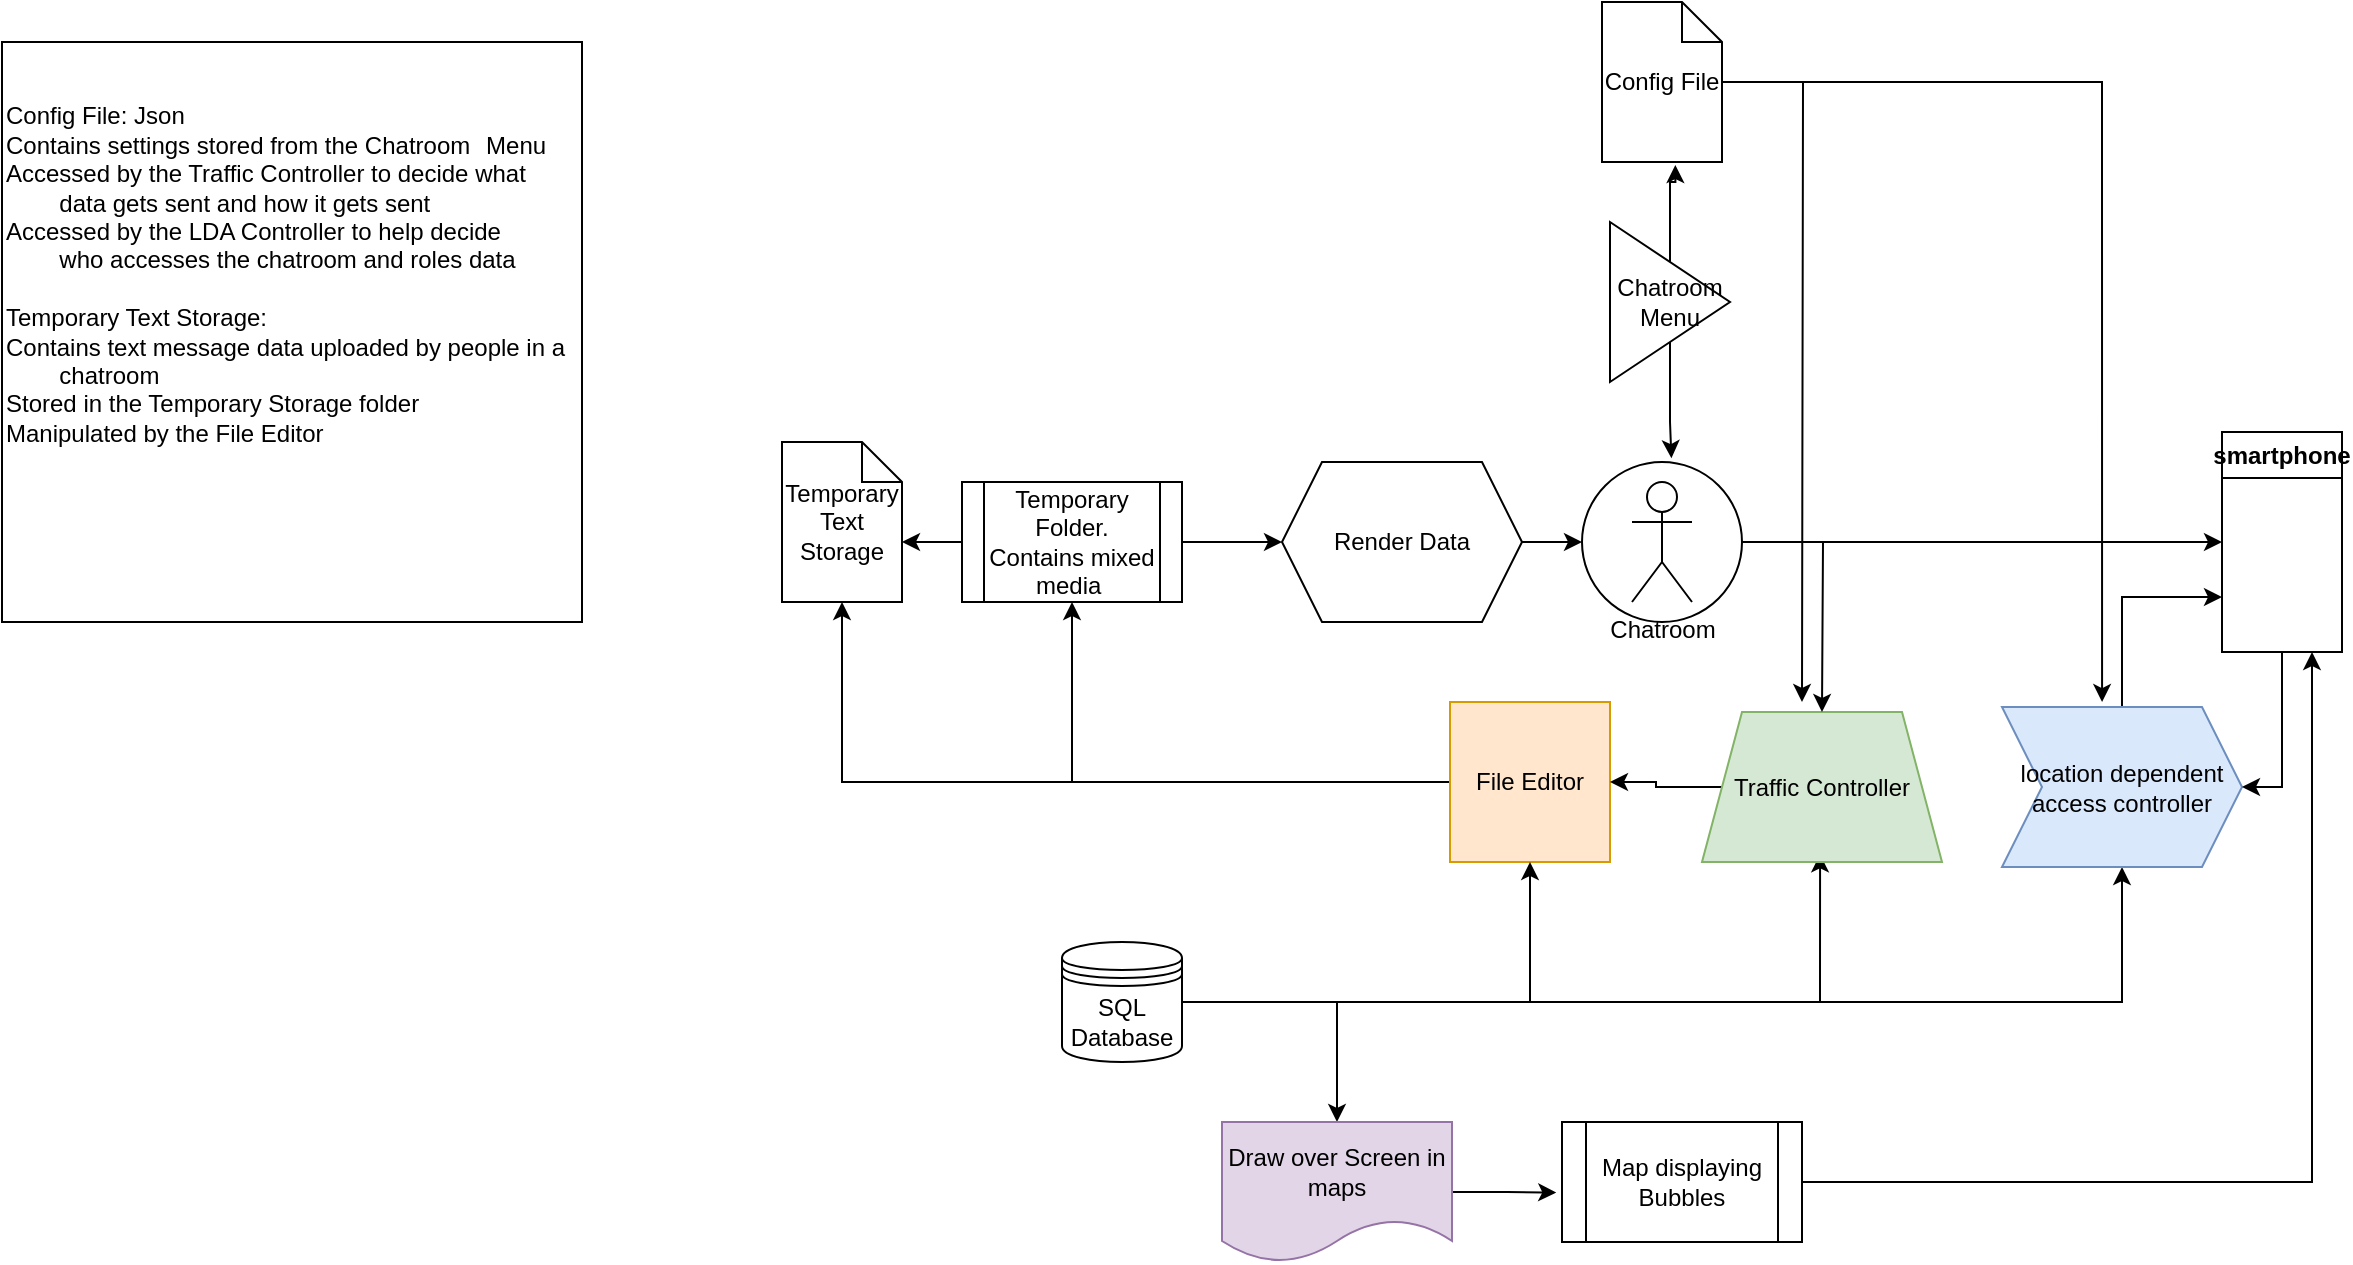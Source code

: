 <mxfile version="21.7.5" type="device">
  <diagram id="prtHgNgQTEPvFCAcTncT" name="Page-1">
    <mxGraphModel dx="2048" dy="1817" grid="1" gridSize="10" guides="1" tooltips="1" connect="1" arrows="1" fold="1" page="1" pageScale="1" pageWidth="827" pageHeight="1169" math="0" shadow="0">
      <root>
        <mxCell id="0" />
        <mxCell id="1" parent="0" />
        <mxCell id="sSfxrvbKdIrwpi_hbss7-17" style="edgeStyle=orthogonalEdgeStyle;rounded=0;orthogonalLoop=1;jettySize=auto;html=1;entryX=0.5;entryY=1;entryDx=0;entryDy=0;" edge="1" parent="1" source="bTS1Ud9hnznOnYQQqxv3-1" target="bTS1Ud9hnznOnYQQqxv3-4">
          <mxGeometry relative="1" as="geometry" />
        </mxCell>
        <mxCell id="sSfxrvbKdIrwpi_hbss7-18" style="edgeStyle=orthogonalEdgeStyle;rounded=0;orthogonalLoop=1;jettySize=auto;html=1;entryX=0.5;entryY=1;entryDx=0;entryDy=0;entryPerimeter=0;" edge="1" parent="1" source="bTS1Ud9hnznOnYQQqxv3-1" target="bTS1Ud9hnznOnYQQqxv3-3">
          <mxGeometry relative="1" as="geometry" />
        </mxCell>
        <mxCell id="bTS1Ud9hnznOnYQQqxv3-1" value="File Editor" style="whiteSpace=wrap;html=1;aspect=fixed;fillColor=#ffe6cc;strokeColor=#d79b00;" parent="1" vertex="1">
          <mxGeometry x="224" y="310" width="80" height="80" as="geometry" />
        </mxCell>
        <mxCell id="bTS1Ud9hnznOnYQQqxv3-8" style="edgeStyle=orthogonalEdgeStyle;rounded=0;orthogonalLoop=1;jettySize=auto;html=1;entryX=0.5;entryY=1;entryDx=0;entryDy=0;" parent="1" source="bTS1Ud9hnznOnYQQqxv3-2" target="bTS1Ud9hnznOnYQQqxv3-1" edge="1">
          <mxGeometry relative="1" as="geometry" />
        </mxCell>
        <mxCell id="bTS1Ud9hnznOnYQQqxv3-19" style="edgeStyle=orthogonalEdgeStyle;rounded=0;orthogonalLoop=1;jettySize=auto;html=1;entryX=0.492;entryY=0.949;entryDx=0;entryDy=0;entryPerimeter=0;" parent="1" source="bTS1Ud9hnznOnYQQqxv3-2" target="bTS1Ud9hnznOnYQQqxv3-17" edge="1">
          <mxGeometry relative="1" as="geometry" />
        </mxCell>
        <mxCell id="bTS1Ud9hnznOnYQQqxv3-35" style="edgeStyle=orthogonalEdgeStyle;rounded=0;orthogonalLoop=1;jettySize=auto;html=1;entryX=0.5;entryY=1;entryDx=0;entryDy=0;" parent="1" source="bTS1Ud9hnznOnYQQqxv3-2" target="bTS1Ud9hnznOnYQQqxv3-31" edge="1">
          <mxGeometry relative="1" as="geometry" />
        </mxCell>
        <mxCell id="bTS1Ud9hnznOnYQQqxv3-46" style="edgeStyle=orthogonalEdgeStyle;rounded=0;orthogonalLoop=1;jettySize=auto;html=1;entryX=0.5;entryY=0;entryDx=0;entryDy=0;" parent="1" source="bTS1Ud9hnznOnYQQqxv3-2" target="bTS1Ud9hnznOnYQQqxv3-45" edge="1">
          <mxGeometry relative="1" as="geometry" />
        </mxCell>
        <mxCell id="bTS1Ud9hnznOnYQQqxv3-2" value="SQL Database" style="shape=datastore;whiteSpace=wrap;html=1;" parent="1" vertex="1">
          <mxGeometry x="30" y="430" width="60" height="60" as="geometry" />
        </mxCell>
        <mxCell id="bTS1Ud9hnznOnYQQqxv3-3" value="Temporary Text Storage" style="shape=note;size=20;whiteSpace=wrap;html=1;" parent="1" vertex="1">
          <mxGeometry x="-110" y="180" width="60" height="80" as="geometry" />
        </mxCell>
        <mxCell id="bTS1Ud9hnznOnYQQqxv3-27" style="edgeStyle=orthogonalEdgeStyle;rounded=0;orthogonalLoop=1;jettySize=auto;html=1;entryX=0;entryY=0;entryDx=60;entryDy=50;entryPerimeter=0;" parent="1" source="bTS1Ud9hnznOnYQQqxv3-4" target="bTS1Ud9hnznOnYQQqxv3-3" edge="1">
          <mxGeometry relative="1" as="geometry" />
        </mxCell>
        <mxCell id="sSfxrvbKdIrwpi_hbss7-3" style="edgeStyle=orthogonalEdgeStyle;rounded=0;orthogonalLoop=1;jettySize=auto;html=1;" edge="1" parent="1" source="bTS1Ud9hnznOnYQQqxv3-4" target="sSfxrvbKdIrwpi_hbss7-1">
          <mxGeometry relative="1" as="geometry" />
        </mxCell>
        <mxCell id="bTS1Ud9hnznOnYQQqxv3-4" value="Temporary&lt;br&gt;Folder. Contains mixed&lt;br&gt;media&amp;nbsp;" style="shape=process;whiteSpace=wrap;html=1;backgroundOutline=1;" parent="1" vertex="1">
          <mxGeometry x="-20" y="200" width="110" height="60" as="geometry" />
        </mxCell>
        <mxCell id="bTS1Ud9hnznOnYQQqxv3-18" style="edgeStyle=orthogonalEdgeStyle;rounded=0;orthogonalLoop=1;jettySize=auto;html=1;" parent="1" source="bTS1Ud9hnznOnYQQqxv3-17" target="bTS1Ud9hnznOnYQQqxv3-1" edge="1">
          <mxGeometry relative="1" as="geometry" />
        </mxCell>
        <mxCell id="bTS1Ud9hnznOnYQQqxv3-17" value="Traffic Controller" style="shape=trapezoid;perimeter=trapezoidPerimeter;whiteSpace=wrap;html=1;fixedSize=1;fillColor=#d5e8d4;strokeColor=#82b366;" parent="1" vertex="1">
          <mxGeometry x="350" y="315" width="120" height="75" as="geometry" />
        </mxCell>
        <mxCell id="bTS1Ud9hnznOnYQQqxv3-30" style="edgeStyle=orthogonalEdgeStyle;rounded=0;orthogonalLoop=1;jettySize=auto;html=1;" parent="1" source="bTS1Ud9hnznOnYQQqxv3-20" edge="1">
          <mxGeometry relative="1" as="geometry">
            <mxPoint x="410" y="315.0" as="targetPoint" />
          </mxGeometry>
        </mxCell>
        <mxCell id="bTS1Ud9hnznOnYQQqxv3-38" style="edgeStyle=orthogonalEdgeStyle;rounded=0;orthogonalLoop=1;jettySize=auto;html=1;entryX=0;entryY=0.5;entryDx=0;entryDy=0;" parent="1" source="bTS1Ud9hnznOnYQQqxv3-20" target="bTS1Ud9hnznOnYQQqxv3-37" edge="1">
          <mxGeometry relative="1" as="geometry" />
        </mxCell>
        <mxCell id="bTS1Ud9hnznOnYQQqxv3-20" value="" style="ellipse;whiteSpace=wrap;html=1;aspect=fixed;" parent="1" vertex="1">
          <mxGeometry x="290" y="190" width="80" height="80" as="geometry" />
        </mxCell>
        <mxCell id="bTS1Ud9hnznOnYQQqxv3-21" value="Chatroom" style="shape=umlActor;verticalLabelPosition=bottom;verticalAlign=top;html=1;outlineConnect=0;" parent="1" vertex="1">
          <mxGeometry x="315" y="200" width="30" height="60" as="geometry" />
        </mxCell>
        <mxCell id="sSfxrvbKdIrwpi_hbss7-7" style="edgeStyle=orthogonalEdgeStyle;rounded=0;orthogonalLoop=1;jettySize=auto;html=1;entryX=0;entryY=0.75;entryDx=0;entryDy=0;" edge="1" parent="1" source="bTS1Ud9hnznOnYQQqxv3-31" target="bTS1Ud9hnznOnYQQqxv3-37">
          <mxGeometry relative="1" as="geometry">
            <mxPoint x="560" y="260" as="targetPoint" />
          </mxGeometry>
        </mxCell>
        <mxCell id="bTS1Ud9hnznOnYQQqxv3-31" value="location dependent access controller" style="shape=step;perimeter=stepPerimeter;whiteSpace=wrap;html=1;fixedSize=1;fillColor=#dae8fc;strokeColor=#6c8ebf;" parent="1" vertex="1">
          <mxGeometry x="500" y="312.5" width="120" height="80" as="geometry" />
        </mxCell>
        <mxCell id="bTS1Ud9hnznOnYQQqxv3-39" style="edgeStyle=orthogonalEdgeStyle;rounded=0;orthogonalLoop=1;jettySize=auto;html=1;entryX=1;entryY=0.5;entryDx=0;entryDy=0;" parent="1" source="bTS1Ud9hnznOnYQQqxv3-37" target="bTS1Ud9hnznOnYQQqxv3-31" edge="1">
          <mxGeometry relative="1" as="geometry" />
        </mxCell>
        <mxCell id="bTS1Ud9hnznOnYQQqxv3-37" value="smartphone" style="swimlane;whiteSpace=wrap;html=1;" parent="1" vertex="1">
          <mxGeometry x="610" y="175" width="60" height="110" as="geometry" />
        </mxCell>
        <mxCell id="bTS1Ud9hnznOnYQQqxv3-49" style="edgeStyle=orthogonalEdgeStyle;rounded=0;orthogonalLoop=1;jettySize=auto;html=1;entryX=0.75;entryY=1;entryDx=0;entryDy=0;" parent="1" source="bTS1Ud9hnznOnYQQqxv3-43" target="bTS1Ud9hnznOnYQQqxv3-37" edge="1">
          <mxGeometry relative="1" as="geometry" />
        </mxCell>
        <mxCell id="bTS1Ud9hnznOnYQQqxv3-43" value="Map displaying&lt;br&gt;Bubbles" style="shape=process;whiteSpace=wrap;html=1;backgroundOutline=1;" parent="1" vertex="1">
          <mxGeometry x="280" y="520" width="120" height="60" as="geometry" />
        </mxCell>
        <mxCell id="bTS1Ud9hnznOnYQQqxv3-51" style="edgeStyle=orthogonalEdgeStyle;rounded=0;orthogonalLoop=1;jettySize=auto;html=1;entryX=-0.024;entryY=0.588;entryDx=0;entryDy=0;entryPerimeter=0;" parent="1" source="bTS1Ud9hnznOnYQQqxv3-45" target="bTS1Ud9hnznOnYQQqxv3-43" edge="1">
          <mxGeometry relative="1" as="geometry" />
        </mxCell>
        <mxCell id="bTS1Ud9hnznOnYQQqxv3-45" value="Draw over Screen in maps" style="shape=document;whiteSpace=wrap;html=1;boundedLbl=1;fillColor=#e1d5e7;strokeColor=#9673a6;" parent="1" vertex="1">
          <mxGeometry x="110" y="520" width="115" height="70" as="geometry" />
        </mxCell>
        <mxCell id="sSfxrvbKdIrwpi_hbss7-2" style="edgeStyle=orthogonalEdgeStyle;rounded=0;orthogonalLoop=1;jettySize=auto;html=1;entryX=0;entryY=0.5;entryDx=0;entryDy=0;" edge="1" parent="1" source="sSfxrvbKdIrwpi_hbss7-1" target="bTS1Ud9hnznOnYQQqxv3-20">
          <mxGeometry relative="1" as="geometry" />
        </mxCell>
        <mxCell id="sSfxrvbKdIrwpi_hbss7-1" value="Render Data" style="shape=hexagon;perimeter=hexagonPerimeter2;whiteSpace=wrap;html=1;fixedSize=1;" vertex="1" parent="1">
          <mxGeometry x="140" y="190" width="120" height="80" as="geometry" />
        </mxCell>
        <mxCell id="sSfxrvbKdIrwpi_hbss7-12" style="edgeStyle=orthogonalEdgeStyle;rounded=0;orthogonalLoop=1;jettySize=auto;html=1;" edge="1" parent="1" source="sSfxrvbKdIrwpi_hbss7-8">
          <mxGeometry relative="1" as="geometry">
            <mxPoint x="400" y="310" as="targetPoint" />
          </mxGeometry>
        </mxCell>
        <mxCell id="sSfxrvbKdIrwpi_hbss7-13" style="edgeStyle=orthogonalEdgeStyle;rounded=0;orthogonalLoop=1;jettySize=auto;html=1;entryX=0.417;entryY=-0.031;entryDx=0;entryDy=0;entryPerimeter=0;" edge="1" parent="1" source="sSfxrvbKdIrwpi_hbss7-8" target="bTS1Ud9hnznOnYQQqxv3-31">
          <mxGeometry relative="1" as="geometry" />
        </mxCell>
        <mxCell id="sSfxrvbKdIrwpi_hbss7-8" value="Config File" style="shape=note;size=20;whiteSpace=wrap;html=1;" vertex="1" parent="1">
          <mxGeometry x="300" y="-40" width="60" height="80" as="geometry" />
        </mxCell>
        <mxCell id="sSfxrvbKdIrwpi_hbss7-15" style="edgeStyle=orthogonalEdgeStyle;rounded=0;orthogonalLoop=1;jettySize=auto;html=1;entryX=0.611;entryY=1.019;entryDx=0;entryDy=0;entryPerimeter=0;" edge="1" parent="1" source="sSfxrvbKdIrwpi_hbss7-14" target="sSfxrvbKdIrwpi_hbss7-8">
          <mxGeometry relative="1" as="geometry" />
        </mxCell>
        <mxCell id="sSfxrvbKdIrwpi_hbss7-16" style="edgeStyle=orthogonalEdgeStyle;rounded=0;orthogonalLoop=1;jettySize=auto;html=1;entryX=0.559;entryY=-0.024;entryDx=0;entryDy=0;entryPerimeter=0;" edge="1" parent="1" source="sSfxrvbKdIrwpi_hbss7-14" target="bTS1Ud9hnznOnYQQqxv3-20">
          <mxGeometry relative="1" as="geometry" />
        </mxCell>
        <mxCell id="sSfxrvbKdIrwpi_hbss7-14" value="Chatroom&lt;br&gt;Menu" style="triangle;whiteSpace=wrap;html=1;" vertex="1" parent="1">
          <mxGeometry x="304" y="70" width="60" height="80" as="geometry" />
        </mxCell>
        <mxCell id="sSfxrvbKdIrwpi_hbss7-20" value="Config File: Json&lt;br&gt;&lt;span style=&quot;white-space: pre;&quot;&gt;C&lt;/span&gt;ontains settings stored from the Chatroom &lt;span style=&quot;white-space: pre;&quot;&gt;&#x9;&lt;/span&gt;Menu&lt;br&gt;&lt;span style=&quot;white-space: pre;&quot;&gt;Accessed by the Traffic Controller to decide what&lt;br/&gt;&lt;span style=&quot;white-space: pre;&quot;&gt;&#x9;&lt;/span&gt;data gets sent and how it gets sent&lt;br/&gt;Accessed by the LDA Controller to help decide&lt;br/&gt;&lt;/span&gt;&lt;span style=&quot;white-space: pre;&quot;&gt;&lt;span style=&quot;white-space: pre;&quot;&gt;&#x9;&lt;/span&gt;who accesses the chatroom and roles data&lt;br/&gt;&lt;br/&gt;Temporary Text Storage:&lt;br/&gt;Contains text message data uploaded by people in a&lt;br/&gt;&lt;span style=&quot;white-space: pre;&quot;&gt;&#x9;&lt;/span&gt;chatroom&lt;br/&gt;Stored in the Temporary Storage folder&lt;br/&gt;Manipulated by the File Editor&lt;br/&gt;&lt;br/&gt;&lt;br/&gt;&lt;br/&gt;&#x9;&lt;/span&gt;" style="whiteSpace=wrap;html=1;aspect=fixed;align=left;" vertex="1" parent="1">
          <mxGeometry x="-500" y="-20" width="290" height="290" as="geometry" />
        </mxCell>
      </root>
    </mxGraphModel>
  </diagram>
</mxfile>

